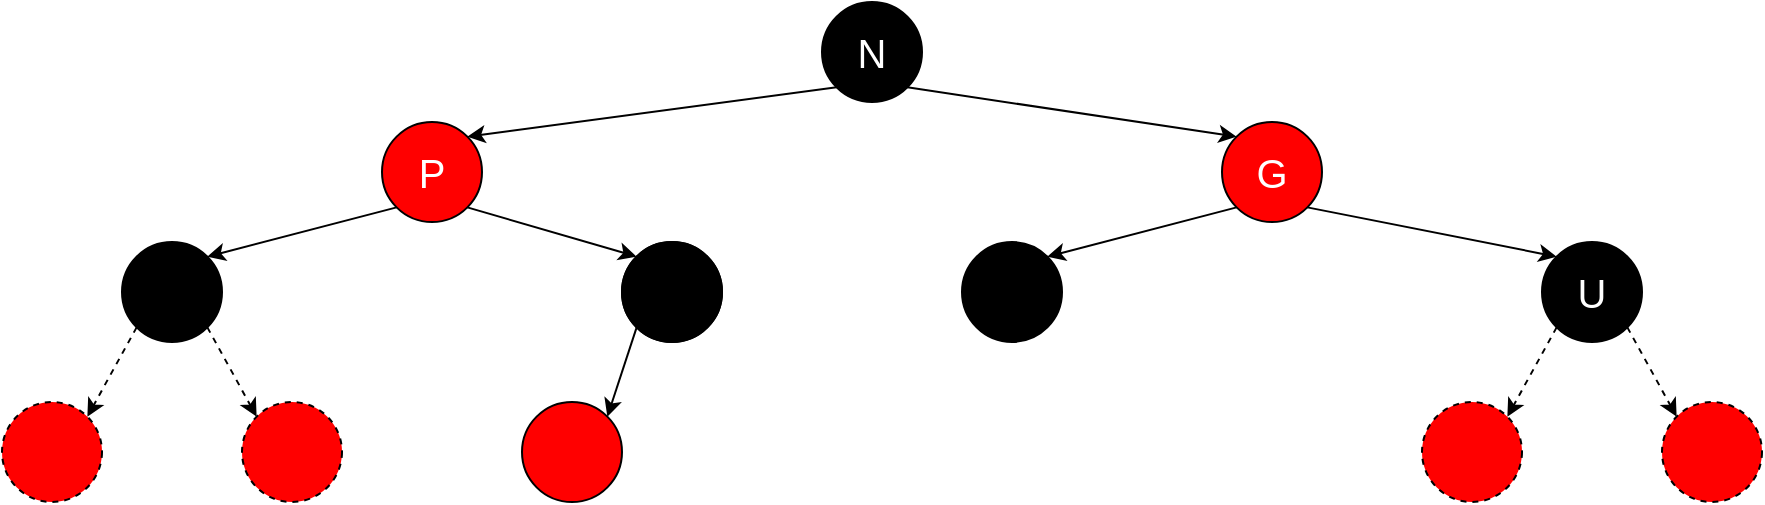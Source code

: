 <mxfile version="20.4.0" type="device"><diagram id="R-cHSDtUfPkVtpVSe-z4" name="Page-1"><mxGraphModel dx="1422" dy="705" grid="1" gridSize="10" guides="1" tooltips="1" connect="1" arrows="1" fold="1" page="1" pageScale="1" pageWidth="850" pageHeight="1100" math="0" shadow="0"><root><mxCell id="0"/><mxCell id="1" parent="0"/><mxCell id="gJLooLLxW_zo6J-UF6FN-78" style="edgeStyle=none;rounded=0;orthogonalLoop=1;jettySize=auto;html=1;exitX=0;exitY=1;exitDx=0;exitDy=0;entryX=1;entryY=0;entryDx=0;entryDy=0;fontSize=20;fontColor=#000000;" parent="1" source="gJLooLLxW_zo6J-UF6FN-79" target="gJLooLLxW_zo6J-UF6FN-80" edge="1"><mxGeometry relative="1" as="geometry"/></mxCell><mxCell id="gJLooLLxW_zo6J-UF6FN-79" value="" style="ellipse;whiteSpace=wrap;html=1;aspect=fixed;fillColor=#000000;" parent="1" vertex="1"><mxGeometry x="1070" y="460" width="50" height="50" as="geometry"/></mxCell><mxCell id="gJLooLLxW_zo6J-UF6FN-80" value="" style="ellipse;whiteSpace=wrap;html=1;aspect=fixed;fillColor=#FF0000;" parent="1" vertex="1"><mxGeometry x="1020" y="540" width="50" height="50" as="geometry"/></mxCell><mxCell id="n1B0MFmd508IJaJsGRzu-10" style="edgeStyle=none;rounded=0;orthogonalLoop=1;jettySize=auto;html=1;exitX=0;exitY=1;exitDx=0;exitDy=0;entryX=1;entryY=0;entryDx=0;entryDy=0;fontSize=13;fontColor=#000000;" edge="1" parent="1" source="gJLooLLxW_zo6J-UF6FN-83" target="gJLooLLxW_zo6J-UF6FN-87"><mxGeometry relative="1" as="geometry"/></mxCell><mxCell id="n1B0MFmd508IJaJsGRzu-13" style="edgeStyle=none;rounded=0;orthogonalLoop=1;jettySize=auto;html=1;exitX=1;exitY=1;exitDx=0;exitDy=0;entryX=0;entryY=0;entryDx=0;entryDy=0;fontSize=13;fontColor=#000000;" edge="1" parent="1" source="gJLooLLxW_zo6J-UF6FN-83" target="gJLooLLxW_zo6J-UF6FN-95"><mxGeometry relative="1" as="geometry"/></mxCell><mxCell id="gJLooLLxW_zo6J-UF6FN-83" value="&lt;font color=&quot;#ffffff&quot;&gt;&lt;span style=&quot;font-size: 20px;&quot;&gt;N&lt;/span&gt;&lt;/font&gt;" style="ellipse;whiteSpace=wrap;html=1;aspect=fixed;fillColor=#000000;" parent="1" vertex="1"><mxGeometry x="1170" y="340" width="50" height="50" as="geometry"/></mxCell><mxCell id="gJLooLLxW_zo6J-UF6FN-84" value="" style="ellipse;whiteSpace=wrap;html=1;aspect=fixed;fillColor=#000000;" parent="1" vertex="1"><mxGeometry x="1240" y="460" width="50" height="50" as="geometry"/></mxCell><mxCell id="n1B0MFmd508IJaJsGRzu-1" style="edgeStyle=none;rounded=0;orthogonalLoop=1;jettySize=auto;html=1;exitX=0;exitY=1;exitDx=0;exitDy=0;entryX=1;entryY=0;entryDx=0;entryDy=0;fontSize=13;fontColor=#000000;" edge="1" parent="1" source="gJLooLLxW_zo6J-UF6FN-87" target="gJLooLLxW_zo6J-UF6FN-90"><mxGeometry relative="1" as="geometry"/></mxCell><mxCell id="n1B0MFmd508IJaJsGRzu-3" style="edgeStyle=none;rounded=0;orthogonalLoop=1;jettySize=auto;html=1;exitX=1;exitY=1;exitDx=0;exitDy=0;entryX=0;entryY=0;entryDx=0;entryDy=0;fontSize=13;fontColor=#000000;" edge="1" parent="1" source="gJLooLLxW_zo6J-UF6FN-87" target="gJLooLLxW_zo6J-UF6FN-79"><mxGeometry relative="1" as="geometry"/></mxCell><mxCell id="gJLooLLxW_zo6J-UF6FN-87" value="&lt;font color=&quot;#ffffff&quot; style=&quot;font-size: 20px;&quot;&gt;P&lt;/font&gt;" style="ellipse;whiteSpace=wrap;html=1;aspect=fixed;fillColor=#FF0000;" parent="1" vertex="1"><mxGeometry x="950" y="400" width="50" height="50" as="geometry"/></mxCell><mxCell id="gJLooLLxW_zo6J-UF6FN-88" style="edgeStyle=none;rounded=0;orthogonalLoop=1;jettySize=auto;html=1;exitX=0;exitY=1;exitDx=0;exitDy=0;entryX=1;entryY=0;entryDx=0;entryDy=0;fontSize=20;fontColor=#FFFFFF;dashed=1;" parent="1" source="gJLooLLxW_zo6J-UF6FN-90" target="gJLooLLxW_zo6J-UF6FN-91" edge="1"><mxGeometry relative="1" as="geometry"/></mxCell><mxCell id="gJLooLLxW_zo6J-UF6FN-89" style="edgeStyle=none;rounded=0;orthogonalLoop=1;jettySize=auto;html=1;exitX=1;exitY=1;exitDx=0;exitDy=0;entryX=0;entryY=0;entryDx=0;entryDy=0;dashed=1;fontSize=20;fontColor=#FFFFFF;" parent="1" source="gJLooLLxW_zo6J-UF6FN-90" target="gJLooLLxW_zo6J-UF6FN-92" edge="1"><mxGeometry relative="1" as="geometry"/></mxCell><mxCell id="gJLooLLxW_zo6J-UF6FN-90" value="" style="ellipse;whiteSpace=wrap;html=1;aspect=fixed;fillColor=#000000;" parent="1" vertex="1"><mxGeometry x="820" y="460" width="50" height="50" as="geometry"/></mxCell><mxCell id="gJLooLLxW_zo6J-UF6FN-91" value="" style="ellipse;whiteSpace=wrap;html=1;aspect=fixed;fillColor=#FF0000;dashed=1;" parent="1" vertex="1"><mxGeometry x="760" y="540" width="50" height="50" as="geometry"/></mxCell><mxCell id="gJLooLLxW_zo6J-UF6FN-92" value="" style="ellipse;whiteSpace=wrap;html=1;aspect=fixed;fillColor=#FF0000;dashed=1;" parent="1" vertex="1"><mxGeometry x="880" y="540" width="50" height="50" as="geometry"/></mxCell><mxCell id="gJLooLLxW_zo6J-UF6FN-94" style="edgeStyle=none;rounded=0;orthogonalLoop=1;jettySize=auto;html=1;exitX=1;exitY=1;exitDx=0;exitDy=0;entryX=0;entryY=0;entryDx=0;entryDy=0;fontSize=20;fontColor=#FFFFFF;" parent="1" source="gJLooLLxW_zo6J-UF6FN-95" target="gJLooLLxW_zo6J-UF6FN-98" edge="1"><mxGeometry relative="1" as="geometry"/></mxCell><mxCell id="n1B0MFmd508IJaJsGRzu-12" style="edgeStyle=none;rounded=0;orthogonalLoop=1;jettySize=auto;html=1;exitX=0;exitY=1;exitDx=0;exitDy=0;entryX=1;entryY=0;entryDx=0;entryDy=0;fontSize=13;fontColor=#000000;" edge="1" parent="1" source="gJLooLLxW_zo6J-UF6FN-95" target="gJLooLLxW_zo6J-UF6FN-84"><mxGeometry relative="1" as="geometry"/></mxCell><mxCell id="gJLooLLxW_zo6J-UF6FN-95" value="&lt;font style=&quot;font-size: 20px;&quot; color=&quot;#ffffff&quot;&gt;G&lt;/font&gt;" style="ellipse;whiteSpace=wrap;html=1;aspect=fixed;fillColor=#FF0000;" parent="1" vertex="1"><mxGeometry x="1370" y="400" width="50" height="50" as="geometry"/></mxCell><mxCell id="gJLooLLxW_zo6J-UF6FN-96" style="edgeStyle=none;rounded=0;orthogonalLoop=1;jettySize=auto;html=1;exitX=0;exitY=1;exitDx=0;exitDy=0;entryX=1;entryY=0;entryDx=0;entryDy=0;fontSize=20;fontColor=#FFFFFF;dashed=1;" parent="1" source="gJLooLLxW_zo6J-UF6FN-98" target="gJLooLLxW_zo6J-UF6FN-101" edge="1"><mxGeometry relative="1" as="geometry"/></mxCell><mxCell id="gJLooLLxW_zo6J-UF6FN-97" style="edgeStyle=none;rounded=0;orthogonalLoop=1;jettySize=auto;html=1;exitX=1;exitY=1;exitDx=0;exitDy=0;entryX=0;entryY=0;entryDx=0;entryDy=0;fontSize=20;fontColor=#FFFFFF;dashed=1;" parent="1" source="gJLooLLxW_zo6J-UF6FN-98" target="gJLooLLxW_zo6J-UF6FN-104" edge="1"><mxGeometry relative="1" as="geometry"/></mxCell><mxCell id="gJLooLLxW_zo6J-UF6FN-98" value="&lt;font color=&quot;#ffffff&quot; style=&quot;font-size: 20px;&quot;&gt;U&lt;/font&gt;" style="ellipse;whiteSpace=wrap;html=1;aspect=fixed;fillColor=#000000;" parent="1" vertex="1"><mxGeometry x="1530" y="460" width="50" height="50" as="geometry"/></mxCell><mxCell id="gJLooLLxW_zo6J-UF6FN-101" value="" style="ellipse;whiteSpace=wrap;html=1;aspect=fixed;fillColor=#FF0000;dashed=1;" parent="1" vertex="1"><mxGeometry x="1470" y="540" width="50" height="50" as="geometry"/></mxCell><mxCell id="gJLooLLxW_zo6J-UF6FN-104" value="" style="ellipse;whiteSpace=wrap;html=1;aspect=fixed;fillColor=#FF0000;dashed=1;" parent="1" vertex="1"><mxGeometry x="1590" y="540" width="50" height="50" as="geometry"/></mxCell><mxCell id="n1B0MFmd508IJaJsGRzu-4" value="" style="ellipse;whiteSpace=wrap;html=1;aspect=fixed;fillColor=#000000;" vertex="1" parent="1"><mxGeometry x="1070" y="460" width="50" height="50" as="geometry"/></mxCell></root></mxGraphModel></diagram></mxfile>